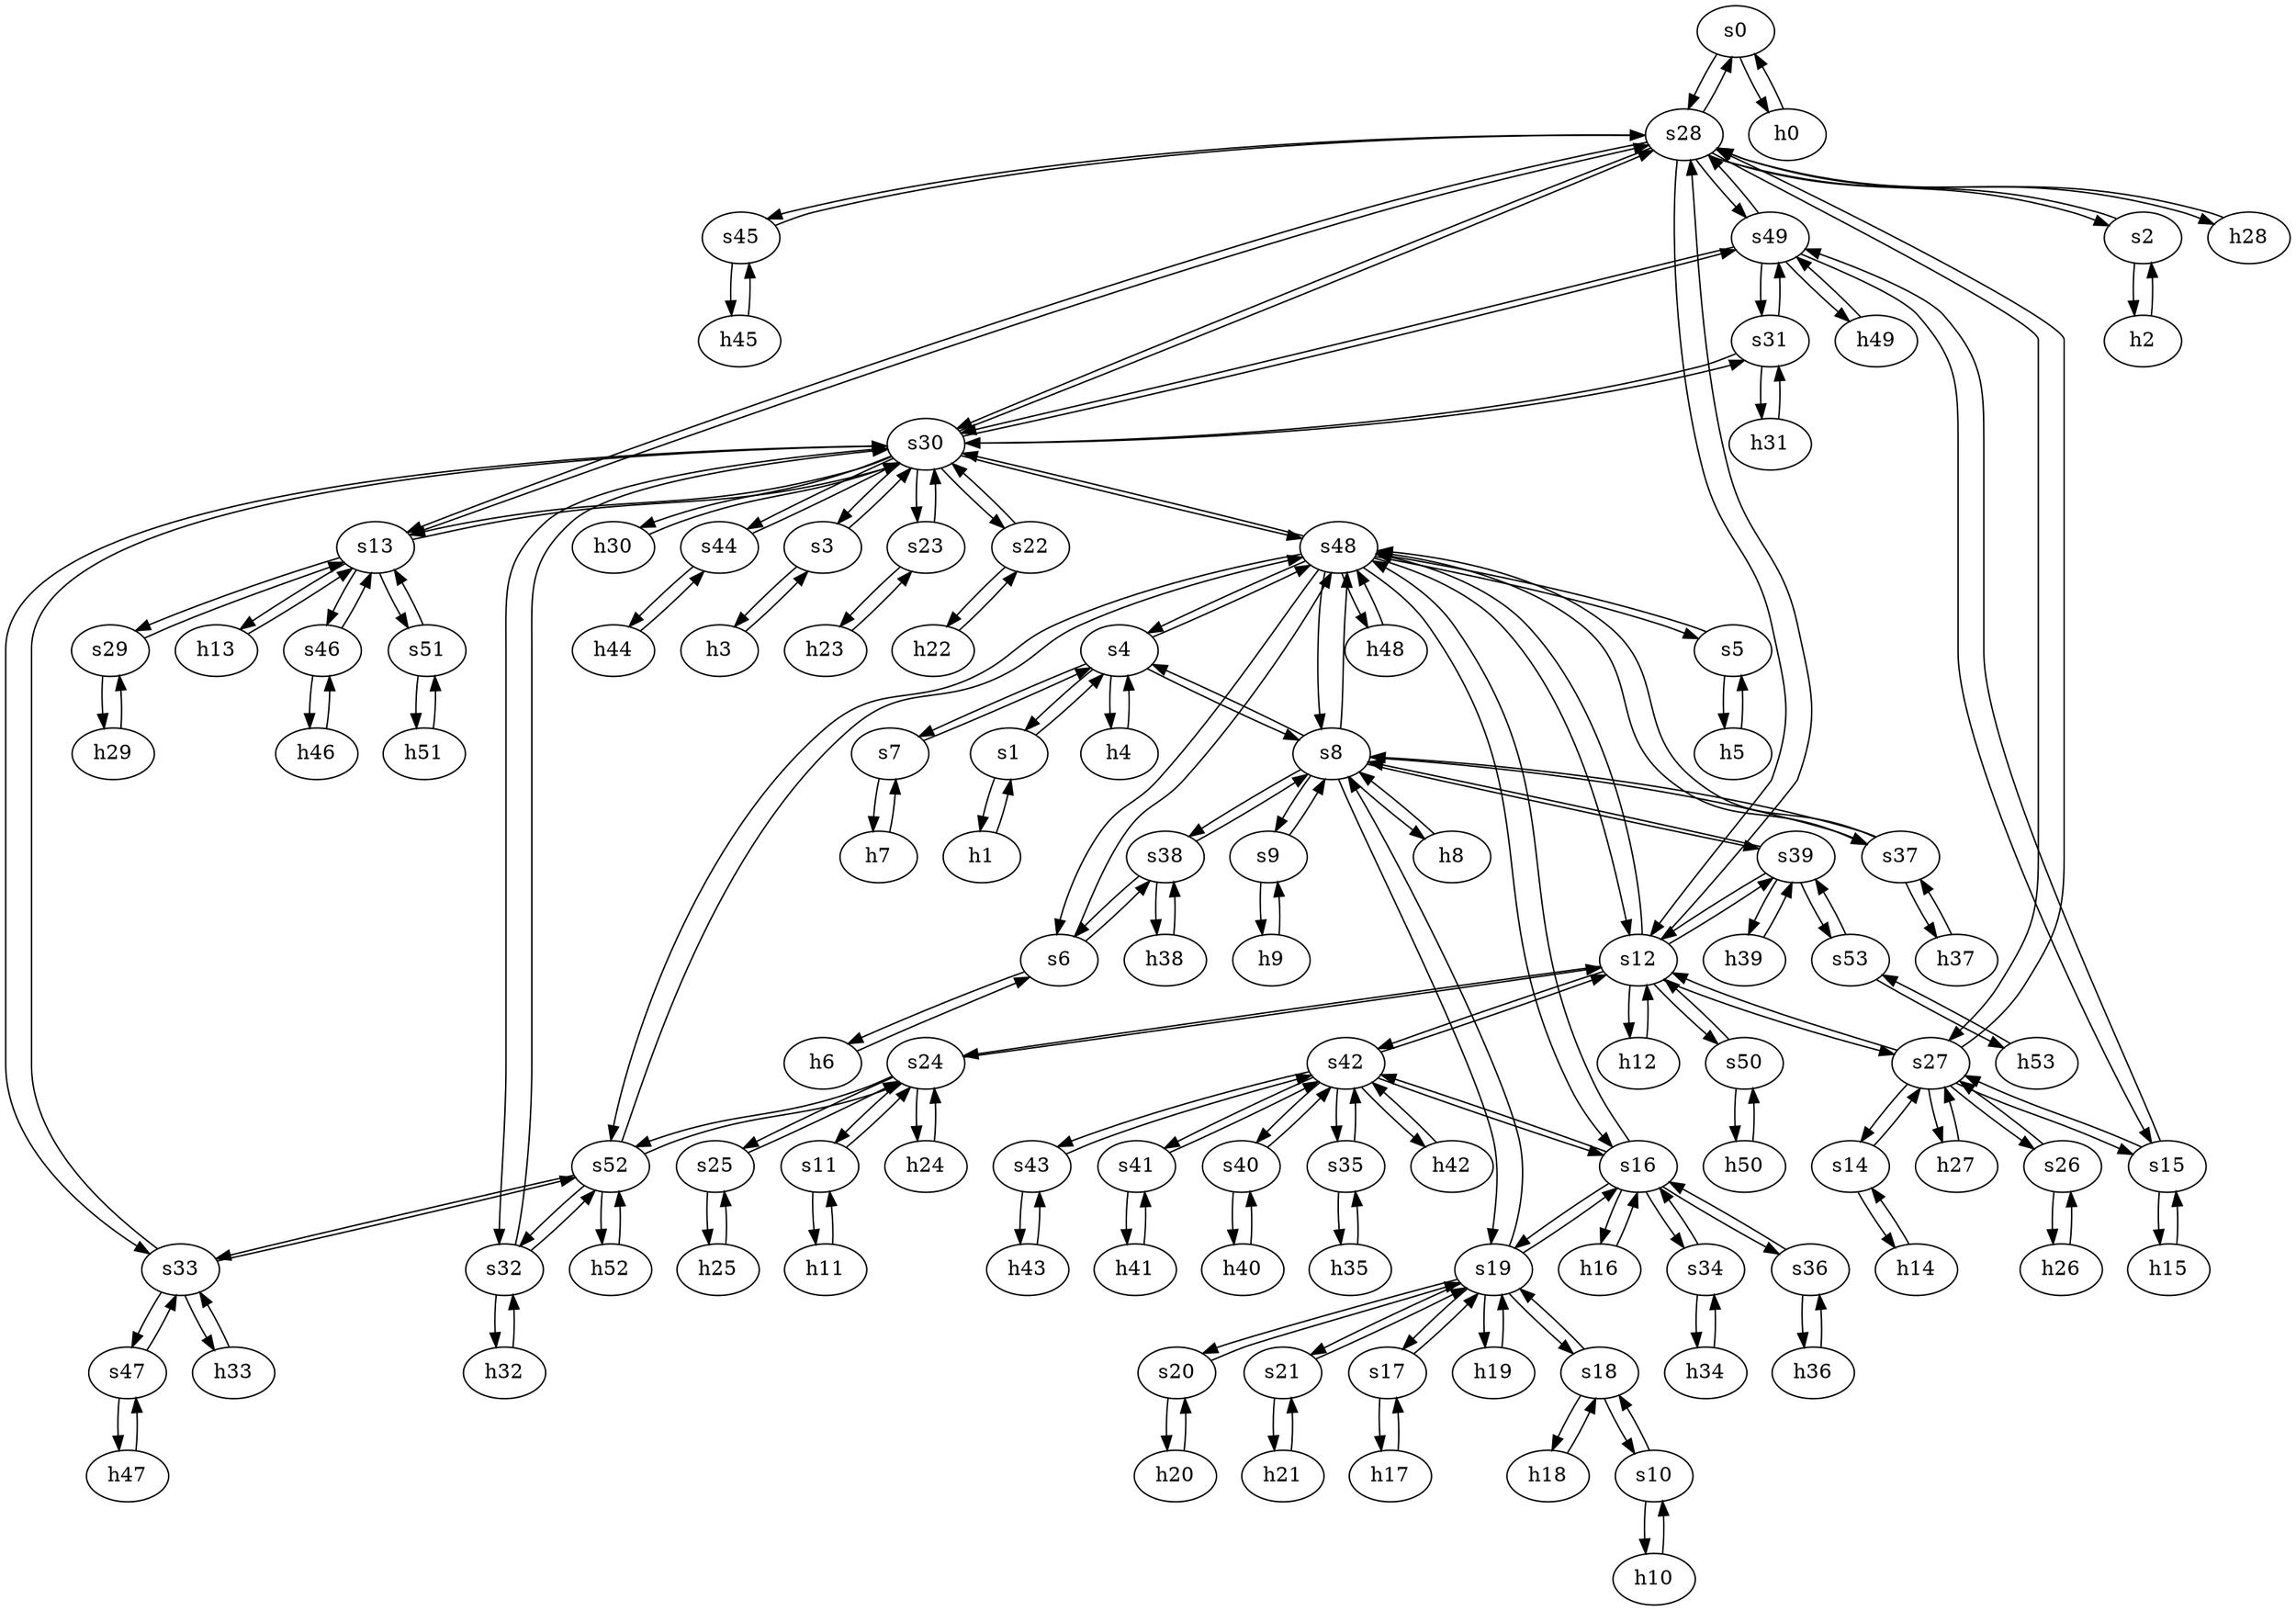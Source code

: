 strict digraph GARR {
	s0	 [id=0,
		type=switch];
	s28	 [id=28,
		type=switch];
	s0 -> s28	 [capacity="1Gbps",
		cost=1,
		dst_port=2,
		src_port=2];
	h0	 [ip="111.0.0.0",
		mac="00:00:00:00:0:0",
		type=host];
	s0 -> h0	 [capacity="1Gbps",
		cost=1,
		dst_port=1,
		src_port=1];
	s7	 [id=7,
		type=switch];
	s4	 [id=4,
		type=switch];
	s7 -> s4	 [capacity="1Gbps",
		cost=1,
		dst_port=5,
		src_port=2];
	h7	 [ip="111.0.7.7",
		mac="00:00:00:00:7:7",
		type=host];
	s7 -> h7	 [capacity="1Gbps",
		cost=1,
		dst_port=1,
		src_port=1];
	h20	 [ip="111.0.20.20",
		mac="00:00:00:00:20:20",
		type=host];
	s20	 [id=20,
		type=switch];
	h20 -> s20	 [capacity="1Gbps",
		cost=1,
		dst_port=1,
		src_port=1];
	h47	 [ip="111.0.47.47",
		mac="00:00:00:00:47:47",
		type=host];
	s47	 [id=47,
		type=switch];
	h47 -> s47	 [capacity="1Gbps",
		cost=1,
		dst_port=1,
		src_port=1];
	h46	 [ip="111.0.46.46",
		mac="00:00:00:00:46:46",
		type=host];
	s46	 [id=46,
		type=switch];
	h46 -> s46	 [capacity="1Gbps",
		cost=1,
		dst_port=1,
		src_port=1];
	h45	 [ip="111.0.45.45",
		mac="00:00:00:00:45:45",
		type=host];
	s45	 [id=45,
		type=switch];
	h45 -> s45	 [capacity="1Gbps",
		cost=1,
		dst_port=1,
		src_port=1];
	h44	 [ip="111.0.44.44",
		mac="00:00:00:00:44:44",
		type=host];
	s44	 [id=44,
		type=switch];
	h44 -> s44	 [capacity="1Gbps",
		cost=1,
		dst_port=1,
		src_port=1];
	h43	 [ip="111.0.43.43",
		mac="00:00:00:00:43:43",
		type=host];
	s43	 [id=43,
		type=switch];
	h43 -> s43	 [capacity="1Gbps",
		cost=1,
		dst_port=1,
		src_port=1];
	s5	 [id=5,
		type=switch];
	s48	 [id=48,
		type=switch];
	s5 -> s48	 [capacity="1Gbps",
		cost=1,
		dst_port=3,
		src_port=2];
	h5	 [ip="111.0.5.5",
		mac="00:00:00:00:5:5",
		type=host];
	s5 -> h5	 [capacity="1Gbps",
		cost=1,
		dst_port=1,
		src_port=1];
	h41	 [ip="111.0.41.41",
		mac="00:00:00:00:41:41",
		type=host];
	s41	 [id=41,
		type=switch];
	h41 -> s41	 [capacity="1Gbps",
		cost=1,
		dst_port=1,
		src_port=1];
	h40	 [ip="111.0.40.40",
		mac="00:00:00:00:40:40",
		type=host];
	s40	 [id=40,
		type=switch];
	h40 -> s40	 [capacity="1Gbps",
		cost=1,
		dst_port=1,
		src_port=1];
	s4 -> s48	 [capacity="1Gbps",
		cost=1,
		dst_port=2,
		src_port=4];
	s1	 [id=1,
		type=switch];
	s4 -> s1	 [capacity="1Gbps",
		cost=1,
		dst_port=2,
		src_port=2];
	s8	 [id=8,
		type=switch];
	s4 -> s8	 [capacity="1Gbps",
		cost=1,
		dst_port=2,
		src_port=3];
	h4	 [ip="111.0.4.4",
		mac="00:00:00:00:4:4",
		type=host];
	s4 -> h4	 [capacity="1Gbps",
		cost=1,
		dst_port=1,
		src_port=1];
	s4 -> s7	 [capacity="1Gbps",
		cost=1,
		dst_port=2,
		src_port=5];
	h49	 [ip="111.0.49.49",
		mac="00:00:00:00:49:49",
		type=host];
	s49	 [id=49,
		type=switch];
	h49 -> s49	 [capacity="1Gbps",
		cost=1,
		dst_port=1,
		src_port=1];
	h48	 [ip="111.0.48.48",
		mac="00:00:00:00:48:48",
		type=host];
	h48 -> s48	 [capacity="1Gbps",
		cost=1,
		dst_port=1,
		src_port=1];
	s53	 [id=53,
		type=switch];
	s39	 [id=39,
		type=switch];
	s53 -> s39	 [capacity="1Gbps",
		cost=1,
		dst_port=4,
		src_port=2];
	h53	 [ip="111.0.53.53",
		mac="00:00:00:00:53:53",
		type=host];
	s53 -> h53	 [capacity="1Gbps",
		cost=1,
		dst_port=1,
		src_port=1];
	s52	 [id=52,
		type=switch];
	s52 -> s48	 [capacity="1Gbps",
		cost=1,
		dst_port=10,
		src_port=5];
	h52	 [ip="111.0.52.52",
		mac="00:00:00:00:52:52",
		type=host];
	s52 -> h52	 [capacity="1Gbps",
		cost=1,
		dst_port=1,
		src_port=1];
	s33	 [id=33,
		type=switch];
	s52 -> s33	 [capacity="1Gbps",
		cost=1,
		dst_port=3,
		src_port=4];
	s24	 [id=24,
		type=switch];
	s52 -> s24	 [capacity="1Gbps",
		cost=1,
		dst_port=5,
		src_port=2];
	s32	 [id=32,
		type=switch];
	s52 -> s32	 [capacity="1Gbps",
		cost=1,
		dst_port=3,
		src_port=3];
	s51	 [id=51,
		type=switch];
	h51	 [ip="111.0.51.51",
		mac="00:00:00:00:51:51",
		type=host];
	s51 -> h51	 [capacity="1Gbps",
		cost=1,
		dst_port=1,
		src_port=1];
	s13	 [id=13,
		type=switch];
	s51 -> s13	 [capacity="1Gbps",
		cost=1,
		dst_port=3,
		src_port=2];
	s50	 [id=50,
		type=switch];
	s12	 [id=12,
		type=switch];
	s50 -> s12	 [capacity="1Gbps",
		cost=1,
		dst_port=5,
		src_port=2];
	h50	 [ip="111.0.50.50",
		mac="00:00:00:00:50:50",
		type=host];
	s50 -> h50	 [capacity="1Gbps",
		cost=1,
		dst_port=1,
		src_port=1];
	h50 -> s50	 [capacity="1Gbps",
		cost=1,
		dst_port=1,
		src_port=1];
	h51 -> s51	 [capacity="1Gbps",
		cost=1,
		dst_port=1,
		src_port=1];
	h52 -> s52	 [capacity="1Gbps",
		cost=1,
		dst_port=1,
		src_port=1];
	h53 -> s53	 [capacity="1Gbps",
		cost=1,
		dst_port=1,
		src_port=1];
	s44 -> h44	 [capacity="1Gbps",
		cost=1,
		dst_port=1,
		src_port=1];
	s30	 [id=30,
		type=switch];
	s44 -> s30	 [capacity="1Gbps",
		cost=1,
		dst_port=9,
		src_port=2];
	h24	 [ip="111.0.24.24",
		mac="00:00:00:00:24:24",
		type=host];
	h24 -> s24	 [capacity="1Gbps",
		cost=1,
		dst_port=1,
		src_port=1];
	s46 -> h46	 [capacity="1Gbps",
		cost=1,
		dst_port=1,
		src_port=1];
	s46 -> s13	 [capacity="1Gbps",
		cost=1,
		dst_port=2,
		src_port=2];
	s47 -> h47	 [capacity="1Gbps",
		cost=1,
		dst_port=1,
		src_port=1];
	s47 -> s33	 [capacity="1Gbps",
		cost=1,
		dst_port=4,
		src_port=2];
	s42	 [id=42,
		type=switch];
	s40 -> s42	 [capacity="1Gbps",
		cost=1,
		dst_port=5,
		src_port=2];
	s40 -> h40	 [capacity="1Gbps",
		cost=1,
		dst_port=1,
		src_port=1];
	s41 -> s42	 [capacity="1Gbps",
		cost=1,
		dst_port=6,
		src_port=2];
	s41 -> h41	 [capacity="1Gbps",
		cost=1,
		dst_port=1,
		src_port=1];
	s35	 [id=35,
		type=switch];
	s42 -> s35	 [capacity="1Gbps",
		cost=1,
		dst_port=2,
		src_port=4];
	s42 -> s12	 [capacity="1Gbps",
		cost=1,
		dst_port=3,
		src_port=2];
	s42 -> s43	 [capacity="1Gbps",
		cost=1,
		dst_port=2,
		src_port=7];
	s42 -> s40	 [capacity="1Gbps",
		cost=1,
		dst_port=2,
		src_port=5];
	s42 -> s41	 [capacity="1Gbps",
		cost=1,
		dst_port=2,
		src_port=6];
	s16	 [id=16,
		type=switch];
	s42 -> s16	 [capacity="1Gbps",
		cost=1,
		dst_port=6,
		src_port=3];
	h42	 [ip="111.0.42.42",
		mac="00:00:00:00:42:42",
		type=host];
	s42 -> h42	 [capacity="1Gbps",
		cost=1,
		dst_port=1,
		src_port=1];
	s43 -> s42	 [capacity="1Gbps",
		cost=1,
		dst_port=7,
		src_port=2];
	s43 -> h43	 [capacity="1Gbps",
		cost=1,
		dst_port=1,
		src_port=1];
	s48 -> s12	 [capacity="1Gbps",
		cost=1,
		dst_port=4,
		src_port=6];
	s48 -> s8	 [capacity="1Gbps",
		cost=1,
		dst_port=7,
		src_port=5];
	s37	 [id=37,
		type=switch];
	s48 -> s37	 [capacity="1Gbps",
		cost=1,
		dst_port=3,
		src_port=9];
	s48 -> s4	 [capacity="1Gbps",
		cost=1,
		dst_port=4,
		src_port=2];
	s48 -> s16	 [capacity="1Gbps",
		cost=1,
		dst_port=2,
		src_port=7];
	s48 -> h48	 [capacity="1Gbps",
		cost=1,
		dst_port=1,
		src_port=1];
	s48 -> s52	 [capacity="1Gbps",
		cost=1,
		dst_port=5,
		src_port=10];
	s48 -> s5	 [capacity="1Gbps",
		cost=1,
		dst_port=2,
		src_port=3];
	s6	 [id=6,
		type=switch];
	s48 -> s6	 [capacity="1Gbps",
		cost=1,
		dst_port=2,
		src_port=4];
	s48 -> s30	 [capacity="1Gbps",
		cost=1,
		dst_port=10,
		src_port=8];
	s15	 [id=15,
		type=switch];
	s49 -> s15	 [capacity="1Gbps",
		cost=1,
		dst_port=2,
		src_port=2];
	s49 -> s28	 [capacity="1Gbps",
		cost=1,
		dst_port=8,
		src_port=3];
	s31	 [id=31,
		type=switch];
	s49 -> s31	 [capacity="1Gbps",
		cost=1,
		dst_port=3,
		src_port=5];
	s49 -> h49	 [capacity="1Gbps",
		cost=1,
		dst_port=1,
		src_port=1];
	s49 -> s30	 [capacity="1Gbps",
		cost=1,
		dst_port=11,
		src_port=4];
	h42 -> s42	 [capacity="1Gbps",
		cost=1,
		dst_port=1,
		src_port=1];
	s45 -> s28	 [capacity="1Gbps",
		cost=1,
		dst_port=7,
		src_port=2];
	s45 -> h45	 [capacity="1Gbps",
		cost=1,
		dst_port=1,
		src_port=1];
	s19	 [id=19,
		type=switch];
	s21	 [id=21,
		type=switch];
	s19 -> s21	 [capacity="1Gbps",
		cost=1,
		dst_port=2,
		src_port=7];
	s17	 [id=17,
		type=switch];
	s19 -> s17	 [capacity="1Gbps",
		cost=1,
		dst_port=2,
		src_port=4];
	h19	 [ip="111.0.19.19",
		mac="00:00:00:00:19:19",
		type=host];
	s19 -> h19	 [capacity="1Gbps",
		cost=1,
		dst_port=1,
		src_port=1];
	s19 -> s8	 [capacity="1Gbps",
		cost=1,
		dst_port=8,
		src_port=2];
	s19 -> s20	 [capacity="1Gbps",
		cost=1,
		dst_port=2,
		src_port=6];
	s19 -> s16	 [capacity="1Gbps",
		cost=1,
		dst_port=4,
		src_port=3];
	s18	 [id=18,
		type=switch];
	s19 -> s18	 [capacity="1Gbps",
		cost=1,
		dst_port=3,
		src_port=5];
	s10	 [id=10,
		type=switch];
	s18 -> s10	 [capacity="1Gbps",
		cost=1,
		dst_port=2,
		src_port=2];
	s18 -> s19	 [capacity="1Gbps",
		cost=1,
		dst_port=5,
		src_port=3];
	h18	 [ip="111.0.18.18",
		mac="00:00:00:00:18:18",
		type=host];
	s18 -> h18	 [capacity="1Gbps",
		cost=1,
		dst_port=1,
		src_port=1];
	s29	 [id=29,
		type=switch];
	s13 -> s29	 [capacity="1Gbps",
		cost=1,
		dst_port=2,
		src_port=5];
	s13 -> s46	 [capacity="1Gbps",
		cost=1,
		dst_port=2,
		src_port=2];
	s13 -> s28	 [capacity="1Gbps",
		cost=1,
		dst_port=5,
		src_port=4];
	s13 -> s51	 [capacity="1Gbps",
		cost=1,
		dst_port=2,
		src_port=3];
	s13 -> s30	 [capacity="1Gbps",
		cost=1,
		dst_port=3,
		src_port=6];
	h13	 [ip="111.0.13.13",
		mac="00:00:00:00:13:13",
		type=host];
	s13 -> h13	 [capacity="1Gbps",
		cost=1,
		dst_port=1,
		src_port=1];
	s12 -> s42	 [capacity="1Gbps",
		cost=1,
		dst_port=2,
		src_port=3];
	s12 -> s48	 [capacity="1Gbps",
		cost=1,
		dst_port=6,
		src_port=4];
	s12 -> s28	 [capacity="1Gbps",
		cost=1,
		dst_port=4,
		src_port=8];
	s12 -> s39	 [capacity="1Gbps",
		cost=1,
		dst_port=3,
		src_port=2];
	s12 -> s24	 [capacity="1Gbps",
		cost=1,
		dst_port=3,
		src_port=6];
	s27	 [id=27,
		type=switch];
	s12 -> s27	 [capacity="1Gbps",
		cost=1,
		dst_port=2,
		src_port=7];
	s12 -> s50	 [capacity="1Gbps",
		cost=1,
		dst_port=2,
		src_port=5];
	h12	 [ip="111.0.12.12",
		mac="00:00:00:00:12:12",
		type=host];
	s12 -> h12	 [capacity="1Gbps",
		cost=1,
		dst_port=1,
		src_port=1];
	s11	 [id=11,
		type=switch];
	s11 -> s24	 [capacity="1Gbps",
		cost=1,
		dst_port=2,
		src_port=2];
	h11	 [ip="111.0.11.11",
		mac="00:00:00:00:11:11",
		type=host];
	s11 -> h11	 [capacity="1Gbps",
		cost=1,
		dst_port=1,
		src_port=1];
	s10 -> s18	 [capacity="1Gbps",
		cost=1,
		dst_port=2,
		src_port=2];
	h10	 [ip="111.0.10.10",
		mac="00:00:00:00:10:10",
		type=host];
	s10 -> h10	 [capacity="1Gbps",
		cost=1,
		dst_port=1,
		src_port=1];
	s17 -> s19	 [capacity="1Gbps",
		cost=1,
		dst_port=4,
		src_port=2];
	h17	 [ip="111.0.17.17",
		mac="00:00:00:00:17:17",
		type=host];
	s17 -> h17	 [capacity="1Gbps",
		cost=1,
		dst_port=1,
		src_port=1];
	s16 -> s42	 [capacity="1Gbps",
		cost=1,
		dst_port=3,
		src_port=6];
	s34	 [id=34,
		type=switch];
	s16 -> s34	 [capacity="1Gbps",
		cost=1,
		dst_port=2,
		src_port=3];
	s16 -> s19	 [capacity="1Gbps",
		cost=1,
		dst_port=3,
		src_port=4];
	s16 -> s48	 [capacity="1Gbps",
		cost=1,
		dst_port=7,
		src_port=2];
	s36	 [id=36,
		type=switch];
	s16 -> s36	 [capacity="1Gbps",
		cost=1,
		dst_port=2,
		src_port=5];
	h16	 [ip="111.0.16.16",
		mac="00:00:00:00:16:16",
		type=host];
	s16 -> h16	 [capacity="1Gbps",
		cost=1,
		dst_port=1,
		src_port=1];
	h15	 [ip="111.0.15.15",
		mac="00:00:00:00:15:15",
		type=host];
	s15 -> h15	 [capacity="1Gbps",
		cost=1,
		dst_port=1,
		src_port=1];
	s15 -> s27	 [capacity="1Gbps",
		cost=1,
		dst_port=4,
		src_port=3];
	s15 -> s49	 [capacity="1Gbps",
		cost=1,
		dst_port=2,
		src_port=2];
	s14	 [id=14,
		type=switch];
	h14	 [ip="111.0.14.14",
		mac="00:00:00:00:14:14",
		type=host];
	s14 -> h14	 [capacity="1Gbps",
		cost=1,
		dst_port=1,
		src_port=1];
	s14 -> s27	 [capacity="1Gbps",
		cost=1,
		dst_port=3,
		src_port=2];
	h8	 [ip="111.0.8.8",
		mac="00:00:00:00:8:8",
		type=host];
	h8 -> s8	 [capacity="1Gbps",
		cost=1,
		dst_port=1,
		src_port=1];
	h9	 [ip="111.0.9.9",
		mac="00:00:00:00:9:9",
		type=host];
	s9	 [id=9,
		type=switch];
	h9 -> s9	 [capacity="1Gbps",
		cost=1,
		dst_port=1,
		src_port=1];
	h2	 [ip="111.0.2.2",
		mac="00:00:00:00:2:2",
		type=host];
	s2	 [id=2,
		type=switch];
	h2 -> s2	 [capacity="1Gbps",
		cost=1,
		dst_port=1,
		src_port=1];
	h3	 [ip="111.0.3.3",
		mac="00:00:00:00:3:3",
		type=host];
	s3	 [id=3,
		type=switch];
	h3 -> s3	 [capacity="1Gbps",
		cost=1,
		dst_port=1,
		src_port=1];
	h0 -> s0	 [capacity="1Gbps",
		cost=1,
		dst_port=1,
		src_port=1];
	h1	 [ip="111.0.1.1",
		mac="00:00:00:00:1:1",
		type=host];
	h1 -> s1	 [capacity="1Gbps",
		cost=1,
		dst_port=1,
		src_port=1];
	h6	 [ip="111.0.6.6",
		mac="00:00:00:00:6:6",
		type=host];
	h6 -> s6	 [capacity="1Gbps",
		cost=1,
		dst_port=1,
		src_port=1];
	h7 -> s7	 [capacity="1Gbps",
		cost=1,
		dst_port=1,
		src_port=1];
	h4 -> s4	 [capacity="1Gbps",
		cost=1,
		dst_port=1,
		src_port=1];
	h5 -> s5	 [capacity="1Gbps",
		cost=1,
		dst_port=1,
		src_port=1];
	h39	 [ip="111.0.39.39",
		mac="00:00:00:00:39:39",
		type=host];
	s39 -> h39	 [capacity="1Gbps",
		cost=1,
		dst_port=1,
		src_port=1];
	s39 -> s12	 [capacity="1Gbps",
		cost=1,
		dst_port=2,
		src_port=3];
	s39 -> s8	 [capacity="1Gbps",
		cost=1,
		dst_port=5,
		src_port=2];
	s39 -> s53	 [capacity="1Gbps",
		cost=1,
		dst_port=2,
		src_port=4];
	s38	 [id=38,
		type=switch];
	s38 -> s8	 [capacity="1Gbps",
		cost=1,
		dst_port=4,
		src_port=3];
	h38	 [ip="111.0.38.38",
		mac="00:00:00:00:38:38",
		type=host];
	s38 -> h38	 [capacity="1Gbps",
		cost=1,
		dst_port=1,
		src_port=1];
	s38 -> s6	 [capacity="1Gbps",
		cost=1,
		dst_port=3,
		src_port=2];
	s35 -> s42	 [capacity="1Gbps",
		cost=1,
		dst_port=4,
		src_port=2];
	h35	 [ip="111.0.35.35",
		mac="00:00:00:00:35:35",
		type=host];
	s35 -> h35	 [capacity="1Gbps",
		cost=1,
		dst_port=1,
		src_port=1];
	h34	 [ip="111.0.34.34",
		mac="00:00:00:00:34:34",
		type=host];
	s34 -> h34	 [capacity="1Gbps",
		cost=1,
		dst_port=1,
		src_port=1];
	s34 -> s16	 [capacity="1Gbps",
		cost=1,
		dst_port=3,
		src_port=2];
	h37	 [ip="111.0.37.37",
		mac="00:00:00:00:37:37",
		type=host];
	s37 -> h37	 [capacity="1Gbps",
		cost=1,
		dst_port=1,
		src_port=1];
	s37 -> s48	 [capacity="1Gbps",
		cost=1,
		dst_port=9,
		src_port=3];
	s37 -> s8	 [capacity="1Gbps",
		cost=1,
		dst_port=3,
		src_port=2];
	s36 -> s16	 [capacity="1Gbps",
		cost=1,
		dst_port=5,
		src_port=2];
	h36	 [ip="111.0.36.36",
		mac="00:00:00:00:36:36",
		type=host];
	s36 -> h36	 [capacity="1Gbps",
		cost=1,
		dst_port=1,
		src_port=1];
	s31 -> s49	 [capacity="1Gbps",
		cost=1,
		dst_port=5,
		src_port=3];
	s31 -> s30	 [capacity="1Gbps",
		cost=1,
		dst_port=12,
		src_port=2];
	h31	 [ip="111.0.31.31",
		mac="00:00:00:00:31:31",
		type=host];
	s31 -> h31	 [capacity="1Gbps",
		cost=1,
		dst_port=1,
		src_port=1];
	s30 -> s48	 [capacity="1Gbps",
		cost=1,
		dst_port=8,
		src_port=10];
	s30 -> s28	 [capacity="1Gbps",
		cost=1,
		dst_port=9,
		src_port=6];
	s30 -> s33	 [capacity="1Gbps",
		cost=1,
		dst_port=2,
		src_port=8];
	s30 -> s31	 [capacity="1Gbps",
		cost=1,
		dst_port=2,
		src_port=12];
	s30 -> s49	 [capacity="1Gbps",
		cost=1,
		dst_port=4,
		src_port=11];
	s23	 [id=23,
		type=switch];
	s30 -> s23	 [capacity="1Gbps",
		cost=1,
		dst_port=2,
		src_port=5];
	s30 -> s13	 [capacity="1Gbps",
		cost=1,
		dst_port=6,
		src_port=3];
	s30 -> s3	 [capacity="1Gbps",
		cost=1,
		dst_port=2,
		src_port=2];
	s30 -> s32	 [capacity="1Gbps",
		cost=1,
		dst_port=2,
		src_port=7];
	s30 -> s44	 [capacity="1Gbps",
		cost=1,
		dst_port=2,
		src_port=9];
	h30	 [ip="111.0.30.30",
		mac="00:00:00:00:30:30",
		type=host];
	s30 -> h30	 [capacity="1Gbps",
		cost=1,
		dst_port=1,
		src_port=1];
	s22	 [id=22,
		type=switch];
	s30 -> s22	 [capacity="1Gbps",
		cost=1,
		dst_port=2,
		src_port=4];
	s33 -> s52	 [capacity="1Gbps",
		cost=1,
		dst_port=4,
		src_port=3];
	s33 -> s47	 [capacity="1Gbps",
		cost=1,
		dst_port=2,
		src_port=4];
	s33 -> s30	 [capacity="1Gbps",
		cost=1,
		dst_port=8,
		src_port=2];
	h33	 [ip="111.0.33.33",
		mac="00:00:00:00:33:33",
		type=host];
	s33 -> h33	 [capacity="1Gbps",
		cost=1,
		dst_port=1,
		src_port=1];
	s32 -> s52	 [capacity="1Gbps",
		cost=1,
		dst_port=3,
		src_port=3];
	h32	 [ip="111.0.32.32",
		mac="00:00:00:00:32:32",
		type=host];
	s32 -> h32	 [capacity="1Gbps",
		cost=1,
		dst_port=1,
		src_port=1];
	s32 -> s30	 [capacity="1Gbps",
		cost=1,
		dst_port=7,
		src_port=2];
	h18 -> s18	 [capacity="1Gbps",
		cost=1,
		dst_port=1,
		src_port=1];
	h19 -> s19	 [capacity="1Gbps",
		cost=1,
		dst_port=1,
		src_port=1];
	h10 -> s10	 [capacity="1Gbps",
		cost=1,
		dst_port=1,
		src_port=1];
	h11 -> s11	 [capacity="1Gbps",
		cost=1,
		dst_port=1,
		src_port=1];
	h12 -> s12	 [capacity="1Gbps",
		cost=1,
		dst_port=1,
		src_port=1];
	h13 -> s13	 [capacity="1Gbps",
		cost=1,
		dst_port=1,
		src_port=1];
	h14 -> s14	 [capacity="1Gbps",
		cost=1,
		dst_port=1,
		src_port=1];
	h15 -> s15	 [capacity="1Gbps",
		cost=1,
		dst_port=1,
		src_port=1];
	h16 -> s16	 [capacity="1Gbps",
		cost=1,
		dst_port=1,
		src_port=1];
	h17 -> s17	 [capacity="1Gbps",
		cost=1,
		dst_port=1,
		src_port=1];
	s9 -> s8	 [capacity="1Gbps",
		cost=1,
		dst_port=6,
		src_port=2];
	s9 -> h9	 [capacity="1Gbps",
		cost=1,
		dst_port=1,
		src_port=1];
	s8 -> s19	 [capacity="1Gbps",
		cost=1,
		dst_port=2,
		src_port=8];
	s8 -> s48	 [capacity="1Gbps",
		cost=1,
		dst_port=5,
		src_port=7];
	s8 -> s37	 [capacity="1Gbps",
		cost=1,
		dst_port=2,
		src_port=3];
	s8 -> s39	 [capacity="1Gbps",
		cost=1,
		dst_port=2,
		src_port=5];
	s8 -> s4	 [capacity="1Gbps",
		cost=1,
		dst_port=3,
		src_port=2];
	s8 -> s38	 [capacity="1Gbps",
		cost=1,
		dst_port=3,
		src_port=4];
	s8 -> s9	 [capacity="1Gbps",
		cost=1,
		dst_port=2,
		src_port=6];
	s8 -> h8	 [capacity="1Gbps",
		cost=1,
		dst_port=1,
		src_port=1];
	h29	 [ip="111.0.29.29",
		mac="00:00:00:00:29:29",
		type=host];
	h29 -> s29	 [capacity="1Gbps",
		cost=1,
		dst_port=1,
		src_port=1];
	h28	 [ip="111.0.28.28",
		mac="00:00:00:00:28:28",
		type=host];
	h28 -> s28	 [capacity="1Gbps",
		cost=1,
		dst_port=1,
		src_port=1];
	h23	 [ip="111.0.23.23",
		mac="00:00:00:00:23:23",
		type=host];
	s23 -> h23	 [capacity="1Gbps",
		cost=1,
		dst_port=1,
		src_port=1];
	s23 -> s30	 [capacity="1Gbps",
		cost=1,
		dst_port=5,
		src_port=2];
	s3 -> h3	 [capacity="1Gbps",
		cost=1,
		dst_port=1,
		src_port=1];
	s3 -> s30	 [capacity="1Gbps",
		cost=1,
		dst_port=2,
		src_port=2];
	s2 -> h2	 [capacity="1Gbps",
		cost=1,
		dst_port=1,
		src_port=1];
	s2 -> s28	 [capacity="1Gbps",
		cost=1,
		dst_port=3,
		src_port=2];
	s1 -> h1	 [capacity="1Gbps",
		cost=1,
		dst_port=1,
		src_port=1];
	s1 -> s4	 [capacity="1Gbps",
		cost=1,
		dst_port=2,
		src_port=2];
	h26	 [ip="111.0.26.26",
		mac="00:00:00:00:26:26",
		type=host];
	s26	 [id=26,
		type=switch];
	h26 -> s26	 [capacity="1Gbps",
		cost=1,
		dst_port=1,
		src_port=1];
	h21	 [ip="111.0.21.21",
		mac="00:00:00:00:21:21",
		type=host];
	h21 -> s21	 [capacity="1Gbps",
		cost=1,
		dst_port=1,
		src_port=1];
	s6 -> s48	 [capacity="1Gbps",
		cost=1,
		dst_port=4,
		src_port=2];
	s6 -> s38	 [capacity="1Gbps",
		cost=1,
		dst_port=2,
		src_port=3];
	s6 -> h6	 [capacity="1Gbps",
		cost=1,
		dst_port=1,
		src_port=1];
	h23 -> s23	 [capacity="1Gbps",
		cost=1,
		dst_port=1,
		src_port=1];
	h22	 [ip="111.0.22.22",
		mac="00:00:00:00:22:22",
		type=host];
	h22 -> s22	 [capacity="1Gbps",
		cost=1,
		dst_port=1,
		src_port=1];
	h32 -> s32	 [capacity="1Gbps",
		cost=1,
		dst_port=1,
		src_port=1];
	h33 -> s33	 [capacity="1Gbps",
		cost=1,
		dst_port=1,
		src_port=1];
	h30 -> s30	 [capacity="1Gbps",
		cost=1,
		dst_port=1,
		src_port=1];
	h31 -> s31	 [capacity="1Gbps",
		cost=1,
		dst_port=1,
		src_port=1];
	h36 -> s36	 [capacity="1Gbps",
		cost=1,
		dst_port=1,
		src_port=1];
	h37 -> s37	 [capacity="1Gbps",
		cost=1,
		dst_port=1,
		src_port=1];
	h34 -> s34	 [capacity="1Gbps",
		cost=1,
		dst_port=1,
		src_port=1];
	h35 -> s35	 [capacity="1Gbps",
		cost=1,
		dst_port=1,
		src_port=1];
	h38 -> s38	 [capacity="1Gbps",
		cost=1,
		dst_port=1,
		src_port=1];
	h39 -> s39	 [capacity="1Gbps",
		cost=1,
		dst_port=1,
		src_port=1];
	s22 -> h22	 [capacity="1Gbps",
		cost=1,
		dst_port=1,
		src_port=1];
	s22 -> s30	 [capacity="1Gbps",
		cost=1,
		dst_port=4,
		src_port=2];
	h25	 [ip="111.0.25.25",
		mac="00:00:00:00:25:25",
		type=host];
	s25	 [id=25,
		type=switch];
	h25 -> s25	 [capacity="1Gbps",
		cost=1,
		dst_port=1,
		src_port=1];
	s20 -> s19	 [capacity="1Gbps",
		cost=1,
		dst_port=6,
		src_port=2];
	s20 -> h20	 [capacity="1Gbps",
		cost=1,
		dst_port=1,
		src_port=1];
	s21 -> s19	 [capacity="1Gbps",
		cost=1,
		dst_port=7,
		src_port=2];
	s21 -> h21	 [capacity="1Gbps",
		cost=1,
		dst_port=1,
		src_port=1];
	s26 -> h26	 [capacity="1Gbps",
		cost=1,
		dst_port=1,
		src_port=1];
	s26 -> s27	 [capacity="1Gbps",
		cost=1,
		dst_port=5,
		src_port=2];
	s27 -> s12	 [capacity="1Gbps",
		cost=1,
		dst_port=7,
		src_port=2];
	h27	 [ip="111.0.27.27",
		mac="00:00:00:00:27:27",
		type=host];
	s27 -> h27	 [capacity="1Gbps",
		cost=1,
		dst_port=1,
		src_port=1];
	s27 -> s15	 [capacity="1Gbps",
		cost=1,
		dst_port=3,
		src_port=4];
	s27 -> s28	 [capacity="1Gbps",
		cost=1,
		dst_port=6,
		src_port=6];
	s27 -> s14	 [capacity="1Gbps",
		cost=1,
		dst_port=2,
		src_port=3];
	s27 -> s26	 [capacity="1Gbps",
		cost=1,
		dst_port=2,
		src_port=5];
	s24 -> s12	 [capacity="1Gbps",
		cost=1,
		dst_port=6,
		src_port=3];
	s24 -> s11	 [capacity="1Gbps",
		cost=1,
		dst_port=2,
		src_port=2];
	s24 -> s25	 [capacity="1Gbps",
		cost=1,
		dst_port=2,
		src_port=4];
	s24 -> h24	 [capacity="1Gbps",
		cost=1,
		dst_port=1,
		src_port=1];
	s24 -> s52	 [capacity="1Gbps",
		cost=1,
		dst_port=2,
		src_port=5];
	s25 -> s24	 [capacity="1Gbps",
		cost=1,
		dst_port=4,
		src_port=2];
	s25 -> h25	 [capacity="1Gbps",
		cost=1,
		dst_port=1,
		src_port=1];
	s28 -> s12	 [capacity="1Gbps",
		cost=1,
		dst_port=8,
		src_port=4];
	s28 -> s27	 [capacity="1Gbps",
		cost=1,
		dst_port=6,
		src_port=6];
	s28 -> s49	 [capacity="1Gbps",
		cost=1,
		dst_port=3,
		src_port=8];
	s28 -> s45	 [capacity="1Gbps",
		cost=1,
		dst_port=2,
		src_port=7];
	s28 -> s2	 [capacity="1Gbps",
		cost=1,
		dst_port=2,
		src_port=3];
	s28 -> h28	 [capacity="1Gbps",
		cost=1,
		dst_port=1,
		src_port=1];
	s28 -> s13	 [capacity="1Gbps",
		cost=1,
		dst_port=4,
		src_port=5];
	s28 -> s0	 [capacity="1Gbps",
		cost=1,
		dst_port=2,
		src_port=2];
	s28 -> s30	 [capacity="1Gbps",
		cost=1,
		dst_port=6,
		src_port=9];
	s29 -> s13	 [capacity="1Gbps",
		cost=1,
		dst_port=5,
		src_port=2];
	s29 -> h29	 [capacity="1Gbps",
		cost=1,
		dst_port=1,
		src_port=1];
	h27 -> s27	 [capacity="1Gbps",
		cost=1,
		dst_port=1,
		src_port=1];
}

